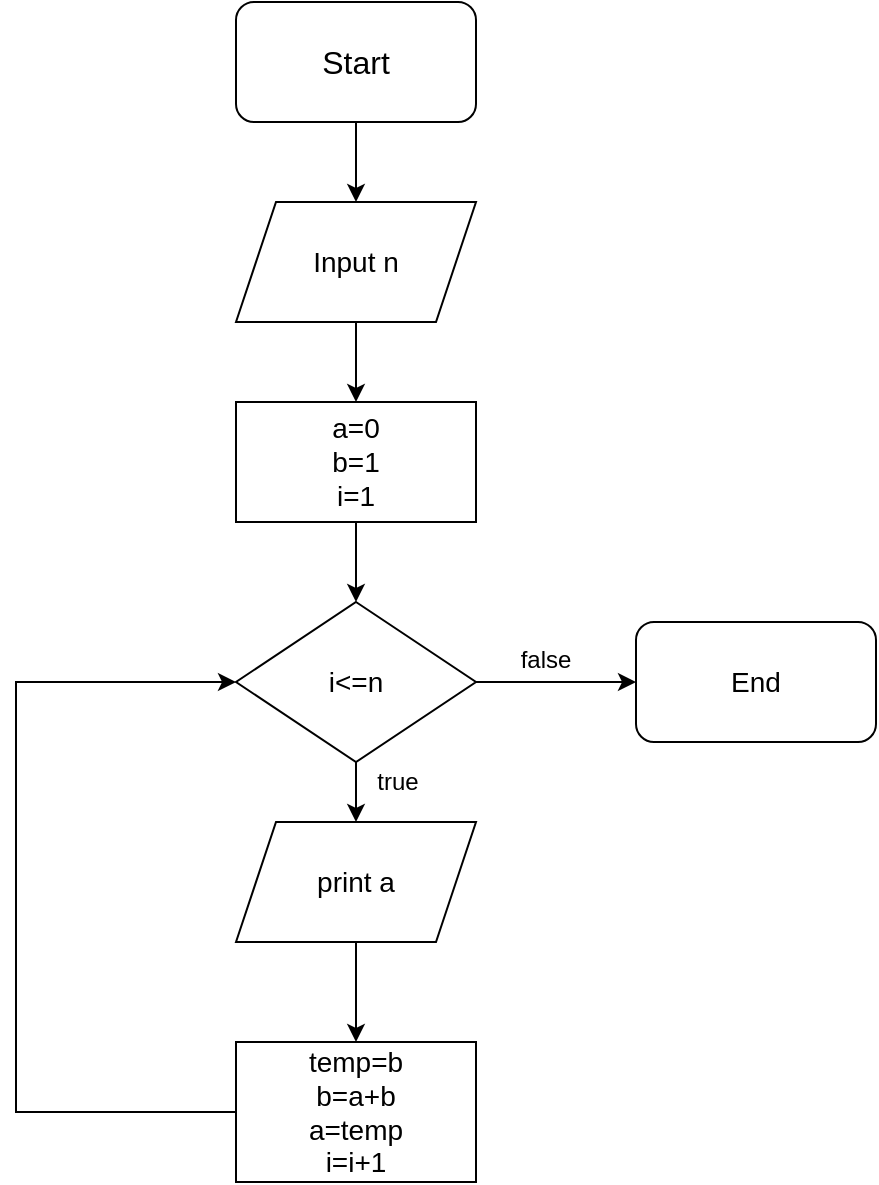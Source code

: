 <mxfile version="20.2.3" type="device"><diagram id="itRXioBSgZc_AS1u6w0X" name="Page-1"><mxGraphModel dx="1038" dy="641" grid="0" gridSize="10" guides="1" tooltips="1" connect="1" arrows="1" fold="1" page="1" pageScale="1" pageWidth="850" pageHeight="1100" math="0" shadow="0"><root><mxCell id="0"/><mxCell id="1" parent="0"/><mxCell id="3jIffezbQzE82YqGJgcG-16" value="" style="edgeStyle=orthogonalEdgeStyle;rounded=0;orthogonalLoop=1;jettySize=auto;html=1;fontSize=14;" parent="1" source="3jIffezbQzE82YqGJgcG-1" target="3jIffezbQzE82YqGJgcG-2" edge="1"><mxGeometry relative="1" as="geometry"/></mxCell><mxCell id="3jIffezbQzE82YqGJgcG-1" value="&lt;font size=&quot;3&quot;&gt;Start&lt;/font&gt;" style="rounded=1;whiteSpace=wrap;html=1;" parent="1" vertex="1"><mxGeometry x="320" y="40" width="120" height="60" as="geometry"/></mxCell><mxCell id="3jIffezbQzE82YqGJgcG-17" value="" style="edgeStyle=orthogonalEdgeStyle;rounded=0;orthogonalLoop=1;jettySize=auto;html=1;fontSize=14;" parent="1" source="3jIffezbQzE82YqGJgcG-2" target="3jIffezbQzE82YqGJgcG-3" edge="1"><mxGeometry relative="1" as="geometry"/></mxCell><mxCell id="3jIffezbQzE82YqGJgcG-2" value="Input n" style="shape=parallelogram;perimeter=parallelogramPerimeter;whiteSpace=wrap;html=1;fixedSize=1;fontSize=14;" parent="1" vertex="1"><mxGeometry x="320" y="140" width="120" height="60" as="geometry"/></mxCell><mxCell id="3jIffezbQzE82YqGJgcG-18" value="" style="edgeStyle=orthogonalEdgeStyle;rounded=0;orthogonalLoop=1;jettySize=auto;html=1;fontSize=14;" parent="1" source="3jIffezbQzE82YqGJgcG-3" target="3jIffezbQzE82YqGJgcG-4" edge="1"><mxGeometry relative="1" as="geometry"/></mxCell><mxCell id="3jIffezbQzE82YqGJgcG-3" value="a=0&lt;br&gt;b=1&lt;br&gt;i=1" style="rounded=0;whiteSpace=wrap;html=1;fontSize=14;" parent="1" vertex="1"><mxGeometry x="320" y="240" width="120" height="60" as="geometry"/></mxCell><mxCell id="3jIffezbQzE82YqGJgcG-8" value="" style="edgeStyle=orthogonalEdgeStyle;rounded=0;orthogonalLoop=1;jettySize=auto;html=1;fontSize=14;" parent="1" source="3jIffezbQzE82YqGJgcG-4" edge="1"><mxGeometry relative="1" as="geometry"><mxPoint x="520" y="380" as="targetPoint"/></mxGeometry></mxCell><mxCell id="3jIffezbQzE82YqGJgcG-14" value="" style="edgeStyle=orthogonalEdgeStyle;rounded=0;orthogonalLoop=1;jettySize=auto;html=1;fontSize=14;" parent="1" source="3jIffezbQzE82YqGJgcG-4" target="3jIffezbQzE82YqGJgcG-5" edge="1"><mxGeometry relative="1" as="geometry"/></mxCell><mxCell id="3jIffezbQzE82YqGJgcG-4" value="i&amp;lt;=n" style="rhombus;whiteSpace=wrap;html=1;fontSize=14;" parent="1" vertex="1"><mxGeometry x="320" y="340" width="120" height="80" as="geometry"/></mxCell><mxCell id="3jIffezbQzE82YqGJgcG-15" value="" style="edgeStyle=orthogonalEdgeStyle;rounded=0;orthogonalLoop=1;jettySize=auto;html=1;fontSize=14;" parent="1" source="3jIffezbQzE82YqGJgcG-5" target="3jIffezbQzE82YqGJgcG-6" edge="1"><mxGeometry relative="1" as="geometry"/></mxCell><mxCell id="3jIffezbQzE82YqGJgcG-5" value="print a" style="shape=parallelogram;perimeter=parallelogramPerimeter;whiteSpace=wrap;html=1;fixedSize=1;fontSize=14;" parent="1" vertex="1"><mxGeometry x="320" y="450" width="120" height="60" as="geometry"/></mxCell><mxCell id="3jIffezbQzE82YqGJgcG-10" value="" style="edgeStyle=orthogonalEdgeStyle;rounded=0;orthogonalLoop=1;jettySize=auto;html=1;fontSize=14;entryX=0;entryY=0.5;entryDx=0;entryDy=0;" parent="1" source="3jIffezbQzE82YqGJgcG-6" target="3jIffezbQzE82YqGJgcG-4" edge="1"><mxGeometry relative="1" as="geometry"><mxPoint x="310" y="340" as="targetPoint"/><Array as="points"><mxPoint x="210" y="595"/><mxPoint x="210" y="380"/></Array></mxGeometry></mxCell><mxCell id="3jIffezbQzE82YqGJgcG-6" value="temp=b&lt;br&gt;b=a+b&lt;br&gt;a=temp&lt;br&gt;i=i+1" style="rounded=0;whiteSpace=wrap;html=1;fontSize=14;" parent="1" vertex="1"><mxGeometry x="320" y="560" width="120" height="70" as="geometry"/></mxCell><mxCell id="3jIffezbQzE82YqGJgcG-20" value="End" style="rounded=1;whiteSpace=wrap;html=1;fontSize=14;" parent="1" vertex="1"><mxGeometry x="520" y="350" width="120" height="60" as="geometry"/></mxCell><mxCell id="7rLza_XZ_EPhdB-qUSFY-1" value="false" style="text;html=1;strokeColor=none;fillColor=none;align=center;verticalAlign=middle;whiteSpace=wrap;rounded=0;" vertex="1" parent="1"><mxGeometry x="445" y="354" width="60" height="30" as="geometry"/></mxCell><mxCell id="7rLza_XZ_EPhdB-qUSFY-2" value="true" style="text;html=1;strokeColor=none;fillColor=none;align=center;verticalAlign=middle;whiteSpace=wrap;rounded=0;" vertex="1" parent="1"><mxGeometry x="371" y="415" width="60" height="30" as="geometry"/></mxCell></root></mxGraphModel></diagram></mxfile>